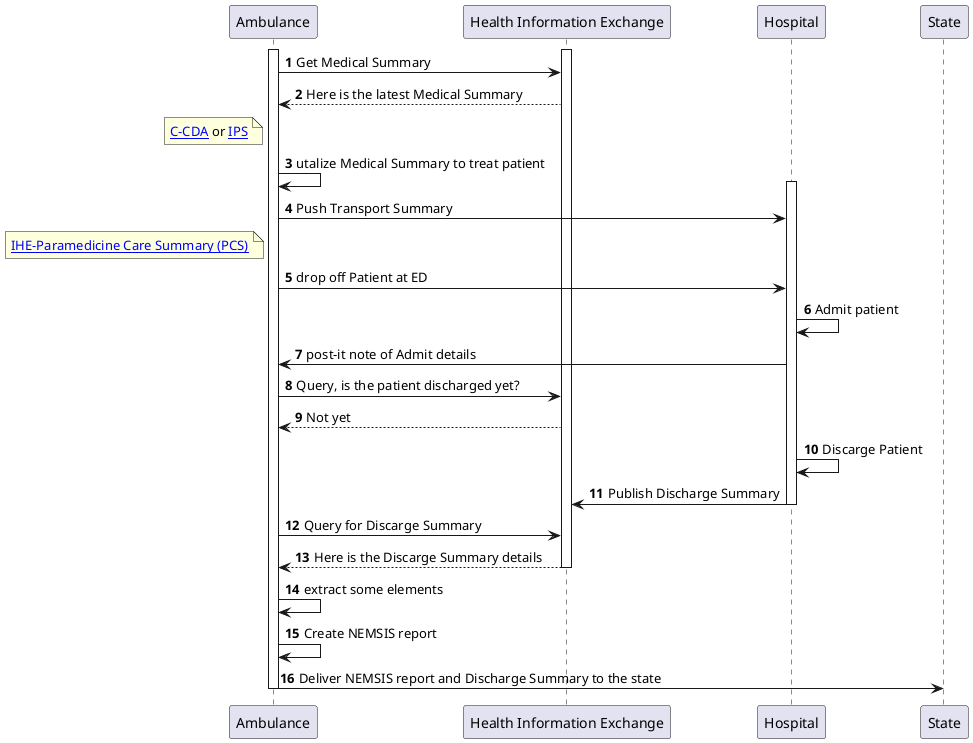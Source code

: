 @startuml
participant "Ambulance" as Ambulance
participant "Health Information Exchange" as HIE [[https://profiles.ihe.net/ITI/HIE-Whitepaper/index.html HIE-Whitepaper]]
autonumber
activate Ambulance
activate HIE
Ambulance -> HIE: Get Medical Summary
Ambulance <-- HIE: Here is the latest Medical Summary
Note left of Ambulance: [[https://www.hl7.org/ccdasearch/ C-CDA]] or [[https://hl7.org/fhir/uv/ips/ IPS]]

Ambulance -> Ambulance: utalize Medical Summary to treat patient

activate Hospital
Ambulance -> Hospital: Push Transport Summary 
Note left of Ambulance: [[https://www.ihe.net//uploadedFiles/Documents/PCC/IHE_PCC_Suppl_PCS.pdf IHE-Paramedicine Care Summary (PCS)]]

Ambulance -> Hospital: drop off Patient at ED

Hospital-> Hospital: Admit patient

Hospital -> Ambulance: post-it note of Admit details

Ambulance -> HIE: Query, is the patient discharged yet? 
Ambulance <-- HIE: Not yet

Hospital -> Hospital: Discarge Patient
Hospital -> HIE: Publish Discharge Summary
deactivate Hospital

Ambulance -> HIE: Query for Discarge Summary
Ambulance <-- HIE: Here is the Discarge Summary details
deactivate HIE

Ambulance -> Ambulance: extract some elements
Ambulance -> Ambulance: Create NEMSIS report
Ambulance -> State: Deliver NEMSIS report and Discharge Summary to the state

deactivate Ambulance

@enduml
